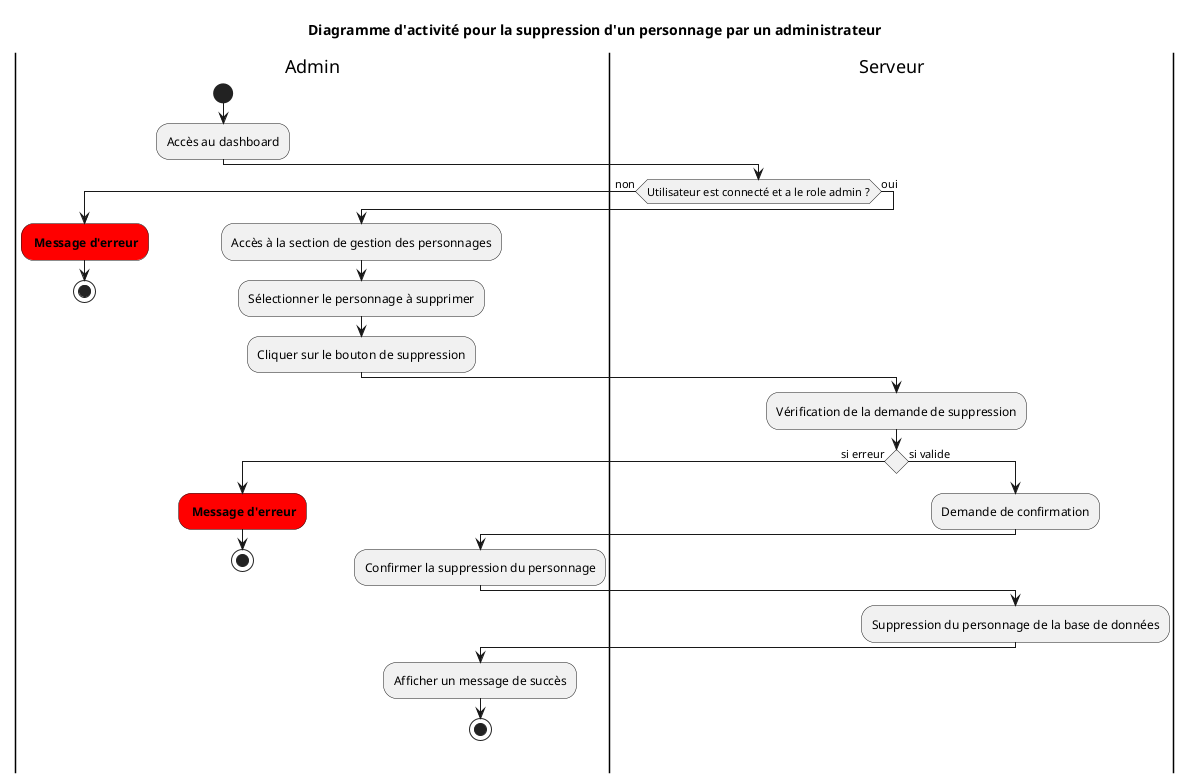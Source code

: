 @startuml DiagrammeActiviteAdminDeleteCharacter
title Diagramme d'activité pour la suppression d'un personnage par un administrateur

|Admin|
start
:Accès au dashboard;
|Serveur|
if (Utilisateur est connecté et a le role admin ?) then (non)
  |Admin|
  #red: **Message d'erreur**;
  stop
else (oui)
  |Admin|
  :Accès à la section de gestion des personnages;
  :Sélectionner le personnage à supprimer;
  :Cliquer sur le bouton de suppression;
  |Serveur|
  :Vérification de la demande de suppression;
  if () is (si erreur) then
    |Admin|
    #red: **Message d'erreur**;
    stop
  else (si valide)
    |Serveur|
    :Demande de confirmation;
    |Admin|
    :Confirmer la suppression du personnage;
    |Serveur|
    :Suppression du personnage de la base de données;
    |Admin|
    :Afficher un message de succès;
    stop
  endif
  endif
@enduml